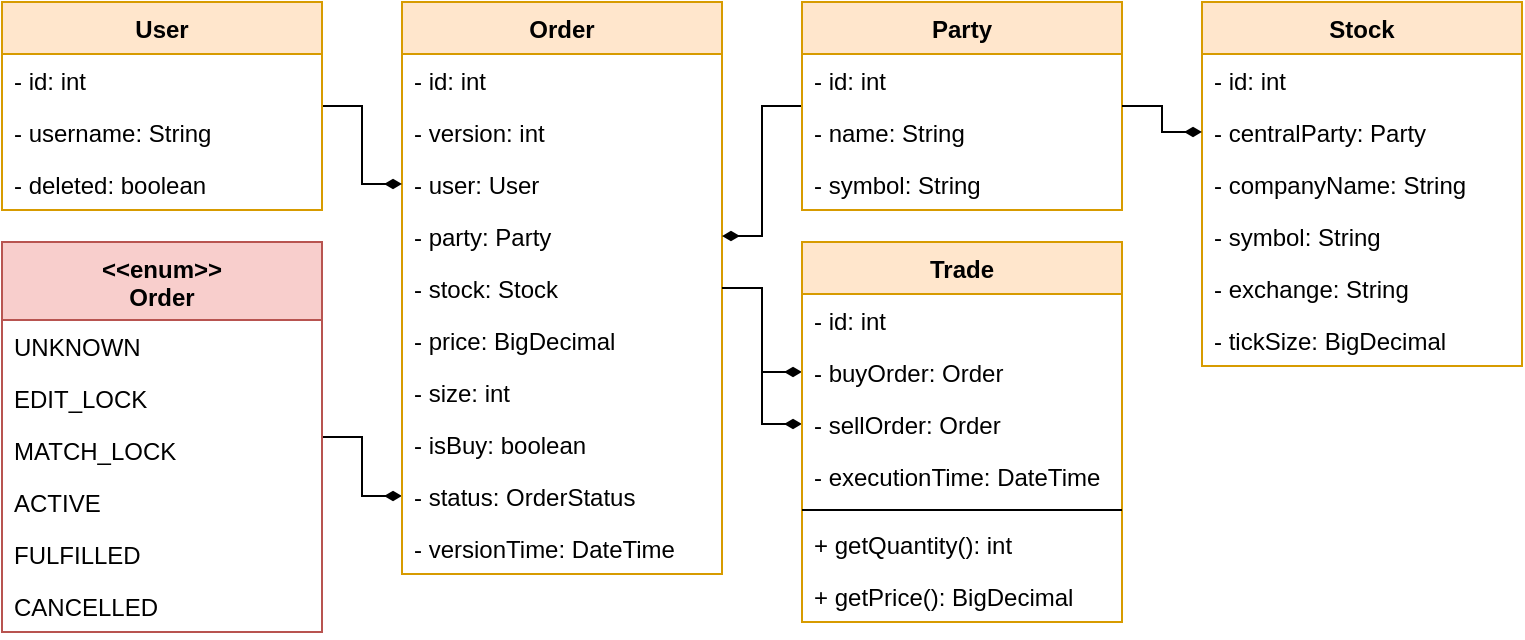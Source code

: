 <mxfile version="13.0.3" type="device"><diagram id="C5RBs43oDa-KdzZeNtuy" name="Page-1"><mxGraphModel dx="1106" dy="776" grid="1" gridSize="10" guides="1" tooltips="1" connect="1" arrows="1" fold="1" page="1" pageScale="1" pageWidth="827" pageHeight="1169" math="0" shadow="0"><root><mxCell id="WIyWlLk6GJQsqaUBKTNV-0"/><mxCell id="WIyWlLk6GJQsqaUBKTNV-1" parent="WIyWlLk6GJQsqaUBKTNV-0"/><mxCell id="MFFPU8wx8YNrofb2JPWO-35" style="edgeStyle=orthogonalEdgeStyle;rounded=0;orthogonalLoop=1;jettySize=auto;html=1;startArrow=diamondThin;startFill=1;endArrow=none;endFill=0;" parent="WIyWlLk6GJQsqaUBKTNV-1" source="MFFPU8wx8YNrofb2JPWO-15" target="MFFPU8wx8YNrofb2JPWO-22" edge="1"><mxGeometry relative="1" as="geometry"/></mxCell><mxCell id="MFFPU8wx8YNrofb2JPWO-6" value="Order" style="swimlane;fontStyle=1;align=center;verticalAlign=top;childLayout=stackLayout;horizontal=1;startSize=26;horizontalStack=0;resizeParent=1;resizeParentMax=0;resizeLast=0;collapsible=1;marginBottom=0;fillColor=#ffe6cc;strokeColor=#d79b00;" parent="WIyWlLk6GJQsqaUBKTNV-1" vertex="1"><mxGeometry x="240" y="40" width="160" height="286" as="geometry"/></mxCell><mxCell id="MFFPU8wx8YNrofb2JPWO-7" value="- id: int" style="text;strokeColor=none;fillColor=none;align=left;verticalAlign=top;spacingLeft=4;spacingRight=4;overflow=hidden;rotatable=0;points=[[0,0.5],[1,0.5]];portConstraint=eastwest;" parent="MFFPU8wx8YNrofb2JPWO-6" vertex="1"><mxGeometry y="26" width="160" height="26" as="geometry"/></mxCell><mxCell id="iDOMzTH5VT_PB0ZZl9Wv-7" value="- version: int" style="text;strokeColor=none;fillColor=none;align=left;verticalAlign=top;spacingLeft=4;spacingRight=4;overflow=hidden;rotatable=0;points=[[0,0.5],[1,0.5]];portConstraint=eastwest;" parent="MFFPU8wx8YNrofb2JPWO-6" vertex="1"><mxGeometry y="52" width="160" height="26" as="geometry"/></mxCell><mxCell id="MFFPU8wx8YNrofb2JPWO-8" value="- user: User" style="text;strokeColor=none;fillColor=none;align=left;verticalAlign=top;spacingLeft=4;spacingRight=4;overflow=hidden;rotatable=0;points=[[0,0.5],[1,0.5]];portConstraint=eastwest;" parent="MFFPU8wx8YNrofb2JPWO-6" vertex="1"><mxGeometry y="78" width="160" height="26" as="geometry"/></mxCell><mxCell id="iDOMzTH5VT_PB0ZZl9Wv-5" value="- party: Party" style="text;strokeColor=none;fillColor=none;align=left;verticalAlign=top;spacingLeft=4;spacingRight=4;overflow=hidden;rotatable=0;points=[[0,0.5],[1,0.5]];portConstraint=eastwest;" parent="MFFPU8wx8YNrofb2JPWO-6" vertex="1"><mxGeometry y="104" width="160" height="26" as="geometry"/></mxCell><mxCell id="MFFPU8wx8YNrofb2JPWO-9" value="- stock: Stock" style="text;strokeColor=none;fillColor=none;align=left;verticalAlign=top;spacingLeft=4;spacingRight=4;overflow=hidden;rotatable=0;points=[[0,0.5],[1,0.5]];portConstraint=eastwest;" parent="MFFPU8wx8YNrofb2JPWO-6" vertex="1"><mxGeometry y="130" width="160" height="26" as="geometry"/></mxCell><mxCell id="MFFPU8wx8YNrofb2JPWO-10" value="- price: BigDecimal" style="text;strokeColor=none;fillColor=none;align=left;verticalAlign=top;spacingLeft=4;spacingRight=4;overflow=hidden;rotatable=0;points=[[0,0.5],[1,0.5]];portConstraint=eastwest;" parent="MFFPU8wx8YNrofb2JPWO-6" vertex="1"><mxGeometry y="156" width="160" height="26" as="geometry"/></mxCell><mxCell id="MFFPU8wx8YNrofb2JPWO-12" value="- size: int" style="text;strokeColor=none;fillColor=none;align=left;verticalAlign=top;spacingLeft=4;spacingRight=4;overflow=hidden;rotatable=0;points=[[0,0.5],[1,0.5]];portConstraint=eastwest;" parent="MFFPU8wx8YNrofb2JPWO-6" vertex="1"><mxGeometry y="182" width="160" height="26" as="geometry"/></mxCell><mxCell id="MFFPU8wx8YNrofb2JPWO-13" value="- isBuy: boolean" style="text;strokeColor=none;fillColor=none;align=left;verticalAlign=top;spacingLeft=4;spacingRight=4;overflow=hidden;rotatable=0;points=[[0,0.5],[1,0.5]];portConstraint=eastwest;" parent="MFFPU8wx8YNrofb2JPWO-6" vertex="1"><mxGeometry y="208" width="160" height="26" as="geometry"/></mxCell><mxCell id="MFFPU8wx8YNrofb2JPWO-15" value="- status: OrderStatus" style="text;strokeColor=none;fillColor=none;align=left;verticalAlign=top;spacingLeft=4;spacingRight=4;overflow=hidden;rotatable=0;points=[[0,0.5],[1,0.5]];portConstraint=eastwest;" parent="MFFPU8wx8YNrofb2JPWO-6" vertex="1"><mxGeometry y="234" width="160" height="26" as="geometry"/></mxCell><mxCell id="iDOMzTH5VT_PB0ZZl9Wv-8" value="- versionTime: DateTime" style="text;strokeColor=none;fillColor=none;align=left;verticalAlign=top;spacingLeft=4;spacingRight=4;overflow=hidden;rotatable=0;points=[[0,0.5],[1,0.5]];portConstraint=eastwest;" parent="MFFPU8wx8YNrofb2JPWO-6" vertex="1"><mxGeometry y="260" width="160" height="26" as="geometry"/></mxCell><mxCell id="JgzyomvWVNoSIY2w_kyw-0" style="edgeStyle=orthogonalEdgeStyle;rounded=0;orthogonalLoop=1;jettySize=auto;html=1;startArrow=diamondThin;startFill=1;endArrow=none;endFill=0;" edge="1" parent="WIyWlLk6GJQsqaUBKTNV-1" source="iDOMzTH5VT_PB0ZZl9Wv-5" target="iDOMzTH5VT_PB0ZZl9Wv-0"><mxGeometry relative="1" as="geometry"/></mxCell><mxCell id="JgzyomvWVNoSIY2w_kyw-2" style="edgeStyle=orthogonalEdgeStyle;rounded=0;orthogonalLoop=1;jettySize=auto;html=1;startArrow=diamondThin;startFill=1;endArrow=none;endFill=0;" edge="1" parent="WIyWlLk6GJQsqaUBKTNV-1" source="MFFPU8wx8YNrofb2JPWO-8" target="MFFPU8wx8YNrofb2JPWO-36"><mxGeometry relative="1" as="geometry"/></mxCell><mxCell id="MFFPU8wx8YNrofb2JPWO-36" value="User" style="swimlane;fontStyle=1;align=center;verticalAlign=top;childLayout=stackLayout;horizontal=1;startSize=26;horizontalStack=0;resizeParent=1;resizeParentMax=0;resizeLast=0;collapsible=1;marginBottom=0;fillColor=#ffe6cc;strokeColor=#d79b00;" parent="WIyWlLk6GJQsqaUBKTNV-1" vertex="1"><mxGeometry x="40" y="40" width="160" height="104" as="geometry"/></mxCell><mxCell id="MFFPU8wx8YNrofb2JPWO-37" value="- id: int" style="text;strokeColor=none;fillColor=none;align=left;verticalAlign=top;spacingLeft=4;spacingRight=4;overflow=hidden;rotatable=0;points=[[0,0.5],[1,0.5]];portConstraint=eastwest;" parent="MFFPU8wx8YNrofb2JPWO-36" vertex="1"><mxGeometry y="26" width="160" height="26" as="geometry"/></mxCell><mxCell id="MFFPU8wx8YNrofb2JPWO-38" value="- username: String" style="text;strokeColor=none;fillColor=none;align=left;verticalAlign=top;spacingLeft=4;spacingRight=4;overflow=hidden;rotatable=0;points=[[0,0.5],[1,0.5]];portConstraint=eastwest;" parent="MFFPU8wx8YNrofb2JPWO-36" vertex="1"><mxGeometry y="52" width="160" height="26" as="geometry"/></mxCell><mxCell id="MFFPU8wx8YNrofb2JPWO-39" value="- deleted: boolean" style="text;strokeColor=none;fillColor=none;align=left;verticalAlign=top;spacingLeft=4;spacingRight=4;overflow=hidden;rotatable=0;points=[[0,0.5],[1,0.5]];portConstraint=eastwest;" parent="MFFPU8wx8YNrofb2JPWO-36" vertex="1"><mxGeometry y="78" width="160" height="26" as="geometry"/></mxCell><mxCell id="iDOMzTH5VT_PB0ZZl9Wv-0" value="Party" style="swimlane;fontStyle=1;align=center;verticalAlign=top;childLayout=stackLayout;horizontal=1;startSize=26;horizontalStack=0;resizeParent=1;resizeParentMax=0;resizeLast=0;collapsible=1;marginBottom=0;fillColor=#ffe6cc;strokeColor=#d79b00;" parent="WIyWlLk6GJQsqaUBKTNV-1" vertex="1"><mxGeometry x="440" y="40" width="160" height="104" as="geometry"/></mxCell><mxCell id="iDOMzTH5VT_PB0ZZl9Wv-1" value="- id: int" style="text;strokeColor=none;fillColor=none;align=left;verticalAlign=top;spacingLeft=4;spacingRight=4;overflow=hidden;rotatable=0;points=[[0,0.5],[1,0.5]];portConstraint=eastwest;" parent="iDOMzTH5VT_PB0ZZl9Wv-0" vertex="1"><mxGeometry y="26" width="160" height="26" as="geometry"/></mxCell><mxCell id="iDOMzTH5VT_PB0ZZl9Wv-2" value="- name: String" style="text;strokeColor=none;fillColor=none;align=left;verticalAlign=top;spacingLeft=4;spacingRight=4;overflow=hidden;rotatable=0;points=[[0,0.5],[1,0.5]];portConstraint=eastwest;" parent="iDOMzTH5VT_PB0ZZl9Wv-0" vertex="1"><mxGeometry y="52" width="160" height="26" as="geometry"/></mxCell><mxCell id="JgzyomvWVNoSIY2w_kyw-10" value="- symbol: String" style="text;strokeColor=none;fillColor=none;align=left;verticalAlign=top;spacingLeft=4;spacingRight=4;overflow=hidden;rotatable=0;points=[[0,0.5],[1,0.5]];portConstraint=eastwest;" vertex="1" parent="iDOMzTH5VT_PB0ZZl9Wv-0"><mxGeometry y="78" width="160" height="26" as="geometry"/></mxCell><mxCell id="MFFPU8wx8YNrofb2JPWO-0" value="Stock" style="swimlane;fontStyle=1;align=center;verticalAlign=top;childLayout=stackLayout;horizontal=1;startSize=26;horizontalStack=0;resizeParent=1;resizeParentMax=0;resizeLast=0;collapsible=1;marginBottom=0;fillColor=#ffe6cc;strokeColor=#d79b00;" parent="WIyWlLk6GJQsqaUBKTNV-1" vertex="1"><mxGeometry x="640" y="40" width="160" height="182" as="geometry"/></mxCell><mxCell id="MFFPU8wx8YNrofb2JPWO-1" value="- id: int" style="text;strokeColor=none;fillColor=none;align=left;verticalAlign=top;spacingLeft=4;spacingRight=4;overflow=hidden;rotatable=0;points=[[0,0.5],[1,0.5]];portConstraint=eastwest;" parent="MFFPU8wx8YNrofb2JPWO-0" vertex="1"><mxGeometry y="26" width="160" height="26" as="geometry"/></mxCell><mxCell id="JgzyomvWVNoSIY2w_kyw-7" value="- centralParty: Party" style="text;strokeColor=none;fillColor=none;align=left;verticalAlign=top;spacingLeft=4;spacingRight=4;overflow=hidden;rotatable=0;points=[[0,0.5],[1,0.5]];portConstraint=eastwest;" vertex="1" parent="MFFPU8wx8YNrofb2JPWO-0"><mxGeometry y="52" width="160" height="26" as="geometry"/></mxCell><mxCell id="JgzyomvWVNoSIY2w_kyw-8" value="- companyName: String" style="text;strokeColor=none;fillColor=none;align=left;verticalAlign=top;spacingLeft=4;spacingRight=4;overflow=hidden;rotatable=0;points=[[0,0.5],[1,0.5]];portConstraint=eastwest;" vertex="1" parent="MFFPU8wx8YNrofb2JPWO-0"><mxGeometry y="78" width="160" height="26" as="geometry"/></mxCell><mxCell id="MFFPU8wx8YNrofb2JPWO-4" value="- symbol: String" style="text;strokeColor=none;fillColor=none;align=left;verticalAlign=top;spacingLeft=4;spacingRight=4;overflow=hidden;rotatable=0;points=[[0,0.5],[1,0.5]];portConstraint=eastwest;" parent="MFFPU8wx8YNrofb2JPWO-0" vertex="1"><mxGeometry y="104" width="160" height="26" as="geometry"/></mxCell><mxCell id="JgzyomvWVNoSIY2w_kyw-9" value="- exchange: String" style="text;strokeColor=none;fillColor=none;align=left;verticalAlign=top;spacingLeft=4;spacingRight=4;overflow=hidden;rotatable=0;points=[[0,0.5],[1,0.5]];portConstraint=eastwest;" vertex="1" parent="MFFPU8wx8YNrofb2JPWO-0"><mxGeometry y="130" width="160" height="26" as="geometry"/></mxCell><mxCell id="MFFPU8wx8YNrofb2JPWO-5" value="- tickSize: BigDecimal" style="text;strokeColor=none;fillColor=none;align=left;verticalAlign=top;spacingLeft=4;spacingRight=4;overflow=hidden;rotatable=0;points=[[0,0.5],[1,0.5]];portConstraint=eastwest;" parent="MFFPU8wx8YNrofb2JPWO-0" vertex="1"><mxGeometry y="156" width="160" height="26" as="geometry"/></mxCell><mxCell id="JgzyomvWVNoSIY2w_kyw-11" style="edgeStyle=orthogonalEdgeStyle;rounded=0;orthogonalLoop=1;jettySize=auto;html=1;startArrow=diamondThin;startFill=1;endArrow=none;endFill=0;" edge="1" parent="WIyWlLk6GJQsqaUBKTNV-1" source="JgzyomvWVNoSIY2w_kyw-7" target="iDOMzTH5VT_PB0ZZl9Wv-0"><mxGeometry relative="1" as="geometry"/></mxCell><mxCell id="JgzyomvWVNoSIY2w_kyw-12" style="edgeStyle=orthogonalEdgeStyle;rounded=0;orthogonalLoop=1;jettySize=auto;html=1;startArrow=diamondThin;startFill=1;endArrow=none;endFill=0;" edge="1" parent="WIyWlLk6GJQsqaUBKTNV-1" source="MFFPU8wx8YNrofb2JPWO-49" target="MFFPU8wx8YNrofb2JPWO-6"><mxGeometry relative="1" as="geometry"/></mxCell><mxCell id="JgzyomvWVNoSIY2w_kyw-13" style="edgeStyle=orthogonalEdgeStyle;rounded=0;orthogonalLoop=1;jettySize=auto;html=1;startArrow=diamondThin;startFill=1;endArrow=none;endFill=0;" edge="1" parent="WIyWlLk6GJQsqaUBKTNV-1" source="MFFPU8wx8YNrofb2JPWO-50" target="MFFPU8wx8YNrofb2JPWO-6"><mxGeometry relative="1" as="geometry"/></mxCell><mxCell id="MFFPU8wx8YNrofb2JPWO-22" value="&lt;&lt;enum&gt;&gt;&#10;Order" style="swimlane;fontStyle=1;align=center;verticalAlign=top;childLayout=stackLayout;horizontal=1;startSize=39;horizontalStack=0;resizeParent=1;resizeParentMax=0;resizeLast=0;collapsible=1;marginBottom=0;fillColor=#f8cecc;strokeColor=#b85450;" parent="WIyWlLk6GJQsqaUBKTNV-1" vertex="1"><mxGeometry x="40" y="160" width="160" height="195" as="geometry"/></mxCell><mxCell id="JgzyomvWVNoSIY2w_kyw-5" value="UNKNOWN" style="text;strokeColor=none;fillColor=none;align=left;verticalAlign=top;spacingLeft=4;spacingRight=4;overflow=hidden;rotatable=0;points=[[0,0.5],[1,0.5]];portConstraint=eastwest;" vertex="1" parent="MFFPU8wx8YNrofb2JPWO-22"><mxGeometry y="39" width="160" height="26" as="geometry"/></mxCell><mxCell id="JgzyomvWVNoSIY2w_kyw-6" value="EDIT_LOCK" style="text;strokeColor=none;fillColor=none;align=left;verticalAlign=top;spacingLeft=4;spacingRight=4;overflow=hidden;rotatable=0;points=[[0,0.5],[1,0.5]];portConstraint=eastwest;" vertex="1" parent="MFFPU8wx8YNrofb2JPWO-22"><mxGeometry y="65" width="160" height="26" as="geometry"/></mxCell><mxCell id="iDOMzTH5VT_PB0ZZl9Wv-6" value="MATCH_LOCK" style="text;strokeColor=none;fillColor=none;align=left;verticalAlign=top;spacingLeft=4;spacingRight=4;overflow=hidden;rotatable=0;points=[[0,0.5],[1,0.5]];portConstraint=eastwest;" parent="MFFPU8wx8YNrofb2JPWO-22" vertex="1"><mxGeometry y="91" width="160" height="26" as="geometry"/></mxCell><mxCell id="MFFPU8wx8YNrofb2JPWO-32" value="ACTIVE" style="text;strokeColor=none;fillColor=none;align=left;verticalAlign=top;spacingLeft=4;spacingRight=4;overflow=hidden;rotatable=0;points=[[0,0.5],[1,0.5]];portConstraint=eastwest;" parent="MFFPU8wx8YNrofb2JPWO-22" vertex="1"><mxGeometry y="117" width="160" height="26" as="geometry"/></mxCell><mxCell id="MFFPU8wx8YNrofb2JPWO-33" value="FULFILLED" style="text;strokeColor=none;fillColor=none;align=left;verticalAlign=top;spacingLeft=4;spacingRight=4;overflow=hidden;rotatable=0;points=[[0,0.5],[1,0.5]];portConstraint=eastwest;" parent="MFFPU8wx8YNrofb2JPWO-22" vertex="1"><mxGeometry y="143" width="160" height="26" as="geometry"/></mxCell><mxCell id="MFFPU8wx8YNrofb2JPWO-34" value="CANCELLED" style="text;strokeColor=none;fillColor=none;align=left;verticalAlign=top;spacingLeft=4;spacingRight=4;overflow=hidden;rotatable=0;points=[[0,0.5],[1,0.5]];portConstraint=eastwest;" parent="MFFPU8wx8YNrofb2JPWO-22" vertex="1"><mxGeometry y="169" width="160" height="26" as="geometry"/></mxCell><mxCell id="MFFPU8wx8YNrofb2JPWO-47" value="Trade" style="swimlane;fontStyle=1;align=center;verticalAlign=top;childLayout=stackLayout;horizontal=1;startSize=26;horizontalStack=0;resizeParent=1;resizeParentMax=0;resizeLast=0;collapsible=1;marginBottom=0;fillColor=#ffe6cc;strokeColor=#d79b00;" parent="WIyWlLk6GJQsqaUBKTNV-1" vertex="1"><mxGeometry x="440" y="160" width="160" height="190" as="geometry"/></mxCell><mxCell id="MFFPU8wx8YNrofb2JPWO-48" value="- id: int" style="text;strokeColor=none;fillColor=none;align=left;verticalAlign=top;spacingLeft=4;spacingRight=4;overflow=hidden;rotatable=0;points=[[0,0.5],[1,0.5]];portConstraint=eastwest;" parent="MFFPU8wx8YNrofb2JPWO-47" vertex="1"><mxGeometry y="26" width="160" height="26" as="geometry"/></mxCell><mxCell id="MFFPU8wx8YNrofb2JPWO-49" value="- buyOrder: Order" style="text;strokeColor=none;fillColor=none;align=left;verticalAlign=top;spacingLeft=4;spacingRight=4;overflow=hidden;rotatable=0;points=[[0,0.5],[1,0.5]];portConstraint=eastwest;" parent="MFFPU8wx8YNrofb2JPWO-47" vertex="1"><mxGeometry y="52" width="160" height="26" as="geometry"/></mxCell><mxCell id="MFFPU8wx8YNrofb2JPWO-50" value="- sellOrder: Order" style="text;strokeColor=none;fillColor=none;align=left;verticalAlign=top;spacingLeft=4;spacingRight=4;overflow=hidden;rotatable=0;points=[[0,0.5],[1,0.5]];portConstraint=eastwest;" parent="MFFPU8wx8YNrofb2JPWO-47" vertex="1"><mxGeometry y="78" width="160" height="26" as="geometry"/></mxCell><mxCell id="MFFPU8wx8YNrofb2JPWO-53" value="- executionTime: DateTime" style="text;strokeColor=none;fillColor=none;align=left;verticalAlign=top;spacingLeft=4;spacingRight=4;overflow=hidden;rotatable=0;points=[[0,0.5],[1,0.5]];portConstraint=eastwest;" parent="MFFPU8wx8YNrofb2JPWO-47" vertex="1"><mxGeometry y="104" width="160" height="26" as="geometry"/></mxCell><mxCell id="CFTHOnBjxvh4SLsITnT6-0" value="" style="line;strokeWidth=1;fillColor=none;align=left;verticalAlign=middle;spacingTop=-1;spacingLeft=3;spacingRight=3;rotatable=0;labelPosition=right;points=[];portConstraint=eastwest;" parent="MFFPU8wx8YNrofb2JPWO-47" vertex="1"><mxGeometry y="130" width="160" height="8" as="geometry"/></mxCell><mxCell id="CFTHOnBjxvh4SLsITnT6-1" value="+ getQuantity(): int" style="text;strokeColor=none;fillColor=none;align=left;verticalAlign=top;spacingLeft=4;spacingRight=4;overflow=hidden;rotatable=0;points=[[0,0.5],[1,0.5]];portConstraint=eastwest;" parent="MFFPU8wx8YNrofb2JPWO-47" vertex="1"><mxGeometry y="138" width="160" height="26" as="geometry"/></mxCell><mxCell id="CFTHOnBjxvh4SLsITnT6-2" value="+ getPrice(): BigDecimal" style="text;strokeColor=none;fillColor=none;align=left;verticalAlign=top;spacingLeft=4;spacingRight=4;overflow=hidden;rotatable=0;points=[[0,0.5],[1,0.5]];portConstraint=eastwest;" parent="MFFPU8wx8YNrofb2JPWO-47" vertex="1"><mxGeometry y="164" width="160" height="26" as="geometry"/></mxCell></root></mxGraphModel></diagram></mxfile>